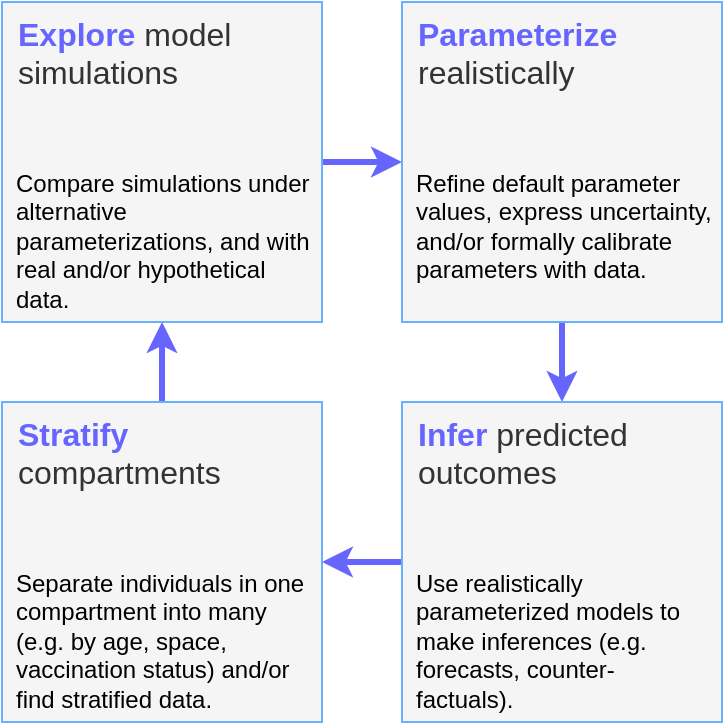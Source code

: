 <mxfile version="23.0.2" type="device">
  <diagram name="Page-1" id="ISXrM8oeW6P4OrQyJGqR">
    <mxGraphModel dx="636" dy="466" grid="1" gridSize="10" guides="1" tooltips="1" connect="1" arrows="1" fold="1" page="1" pageScale="1" pageWidth="850" pageHeight="1100" background="none" math="0" shadow="0">
      <root>
        <mxCell id="0" />
        <mxCell id="1" parent="0" />
        <mxCell id="Bm1MNQhXLhMLNL4FzW_Y-16" style="edgeStyle=orthogonalEdgeStyle;rounded=0;orthogonalLoop=1;jettySize=auto;html=1;exitX=1;exitY=0.5;exitDx=0;exitDy=0;entryX=0;entryY=0.5;entryDx=0;entryDy=0;horizontal=1;spacingTop=6;align=left;spacingLeft=6;jumpSize=8;strokeWidth=3;strokeColor=#6666FF;fillColor=#f5f5f5;" edge="1" parent="1" source="Bm1MNQhXLhMLNL4FzW_Y-2" target="Bm1MNQhXLhMLNL4FzW_Y-3">
          <mxGeometry relative="1" as="geometry" />
        </mxCell>
        <mxCell id="Bm1MNQhXLhMLNL4FzW_Y-2" value="&lt;font style=&quot;font-size: 16px;&quot;&gt;&lt;b style=&quot;font-size: 16px;&quot;&gt;&lt;font style=&quot;font-size: 16px;&quot; color=&quot;#6666ff&quot;&gt;Explore&lt;/font&gt;&amp;nbsp;&lt;/b&gt;model simulations&lt;/font&gt;" style="rounded=0;whiteSpace=wrap;html=1;verticalAlign=top;horizontal=1;spacingTop=0;fontSize=16;align=left;spacingLeft=6;fillColor=#f5f5f5;fontColor=#333333;strokeColor=#66B2FF;" vertex="1" parent="1">
          <mxGeometry width="160" height="160" as="geometry" />
        </mxCell>
        <mxCell id="Bm1MNQhXLhMLNL4FzW_Y-17" style="edgeStyle=orthogonalEdgeStyle;rounded=0;orthogonalLoop=1;jettySize=auto;html=1;exitX=0.5;exitY=1;exitDx=0;exitDy=0;entryX=0.5;entryY=0;entryDx=0;entryDy=0;horizontal=1;spacingTop=6;align=left;spacingLeft=6;jumpSize=8;strokeWidth=3;strokeColor=#6666FF;fillColor=#f5f5f5;" edge="1" parent="1" source="Bm1MNQhXLhMLNL4FzW_Y-3" target="Bm1MNQhXLhMLNL4FzW_Y-4">
          <mxGeometry relative="1" as="geometry" />
        </mxCell>
        <mxCell id="Bm1MNQhXLhMLNL4FzW_Y-3" value="&lt;font style=&quot;font-size: 16px;&quot;&gt;&lt;font style=&quot;font-size: 16px;&quot; color=&quot;#6666ff&quot;&gt;&lt;b style=&quot;font-size: 16px;&quot;&gt;Parameterize&lt;/b&gt;&lt;/font&gt;&lt;span style=&quot;font-size: 16px;&quot;&gt; &lt;/span&gt;&lt;span style=&quot;font-size: 16px;&quot;&gt;realistically&lt;/span&gt;&lt;br style=&quot;font-size: 16px;&quot;&gt;&lt;/font&gt;" style="rounded=0;whiteSpace=wrap;html=1;verticalAlign=top;horizontal=1;spacingTop=0;fontSize=16;align=left;spacingLeft=6;fillColor=#f5f5f5;fontColor=#333333;strokeColor=#66B2FF;" vertex="1" parent="1">
          <mxGeometry x="200" width="160" height="160" as="geometry" />
        </mxCell>
        <mxCell id="Bm1MNQhXLhMLNL4FzW_Y-18" style="edgeStyle=orthogonalEdgeStyle;rounded=0;orthogonalLoop=1;jettySize=auto;html=1;exitX=0;exitY=0.5;exitDx=0;exitDy=0;entryX=1;entryY=0.5;entryDx=0;entryDy=0;horizontal=1;spacingTop=6;align=left;spacingLeft=6;jumpSize=8;strokeWidth=3;strokeColor=#6666FF;fillColor=#f5f5f5;" edge="1" parent="1" source="Bm1MNQhXLhMLNL4FzW_Y-4" target="Bm1MNQhXLhMLNL4FzW_Y-5">
          <mxGeometry relative="1" as="geometry" />
        </mxCell>
        <mxCell id="Bm1MNQhXLhMLNL4FzW_Y-4" value="&lt;font style=&quot;font-size: 16px;&quot;&gt;&lt;b style=&quot;font-size: 16px;&quot;&gt;&lt;font style=&quot;font-size: 16px;&quot; color=&quot;#6666ff&quot;&gt;Infer&lt;/font&gt;&amp;nbsp;&lt;/b&gt;predicted outcomes&lt;/font&gt;" style="rounded=0;whiteSpace=wrap;html=1;verticalAlign=top;horizontal=1;spacingTop=0;fontSize=16;align=left;spacingLeft=6;fillColor=#f5f5f5;fontColor=#333333;strokeColor=#66B2FF;" vertex="1" parent="1">
          <mxGeometry x="200" y="200" width="160" height="160" as="geometry" />
        </mxCell>
        <mxCell id="Bm1MNQhXLhMLNL4FzW_Y-19" style="edgeStyle=orthogonalEdgeStyle;rounded=0;orthogonalLoop=1;jettySize=auto;html=1;exitX=0.5;exitY=0;exitDx=0;exitDy=0;entryX=0.5;entryY=1;entryDx=0;entryDy=0;horizontal=1;spacingTop=6;align=left;spacingLeft=6;jumpSize=8;strokeWidth=3;strokeColor=#6666FF;fillColor=#f5f5f5;" edge="1" parent="1" source="Bm1MNQhXLhMLNL4FzW_Y-5" target="Bm1MNQhXLhMLNL4FzW_Y-2">
          <mxGeometry relative="1" as="geometry" />
        </mxCell>
        <mxCell id="Bm1MNQhXLhMLNL4FzW_Y-5" value="&lt;font style=&quot;font-size: 16px;&quot;&gt;&lt;b style=&quot;font-size: 16px;&quot;&gt;&lt;font style=&quot;font-size: 16px;&quot; color=&quot;#6666ff&quot;&gt;Stratify&lt;/font&gt;&amp;nbsp;&lt;br style=&quot;font-size: 16px;&quot;&gt;&lt;/b&gt;compartments&lt;/font&gt;" style="rounded=0;whiteSpace=wrap;html=1;verticalAlign=top;horizontal=1;spacingTop=0;fontSize=16;align=left;spacingLeft=6;fillColor=#f5f5f5;fontColor=#333333;strokeColor=#66B2FF;" vertex="1" parent="1">
          <mxGeometry y="200" width="160" height="160" as="geometry" />
        </mxCell>
        <mxCell id="Bm1MNQhXLhMLNL4FzW_Y-20" value="Compare simulations under alternative parameterizations, and with real and/or hypothetical data." style="rounded=0;whiteSpace=wrap;html=1;strokeColor=none;fontSize=12;align=left;fillColor=none;verticalAlign=top;" vertex="1" parent="1">
          <mxGeometry x="5" y="77" width="150" height="80" as="geometry" />
        </mxCell>
        <mxCell id="Bm1MNQhXLhMLNL4FzW_Y-22" value="Separate individuals in one compartment into many (e.g. by age, space, vaccination status) and/or find stratified data." style="rounded=0;whiteSpace=wrap;html=1;strokeColor=none;fontSize=12;align=left;fillColor=none;verticalAlign=top;" vertex="1" parent="1">
          <mxGeometry x="5" y="277" width="150" height="80" as="geometry" />
        </mxCell>
        <mxCell id="Bm1MNQhXLhMLNL4FzW_Y-23" value="Use realistically parameterized models to make inferences (e.g. forecasts, counter-factuals)." style="rounded=0;whiteSpace=wrap;html=1;strokeColor=none;fontSize=12;align=left;fillColor=none;verticalAlign=top;" vertex="1" parent="1">
          <mxGeometry x="205" y="277" width="150" height="80" as="geometry" />
        </mxCell>
        <mxCell id="Bm1MNQhXLhMLNL4FzW_Y-29" value="Refine default parameter values, express uncertainty, and/or formally calibrate parameters with data." style="rounded=0;whiteSpace=wrap;html=1;strokeColor=none;fontSize=12;align=left;fillColor=none;verticalAlign=top;" vertex="1" parent="1">
          <mxGeometry x="205" y="77" width="150" height="80" as="geometry" />
        </mxCell>
      </root>
    </mxGraphModel>
  </diagram>
</mxfile>
